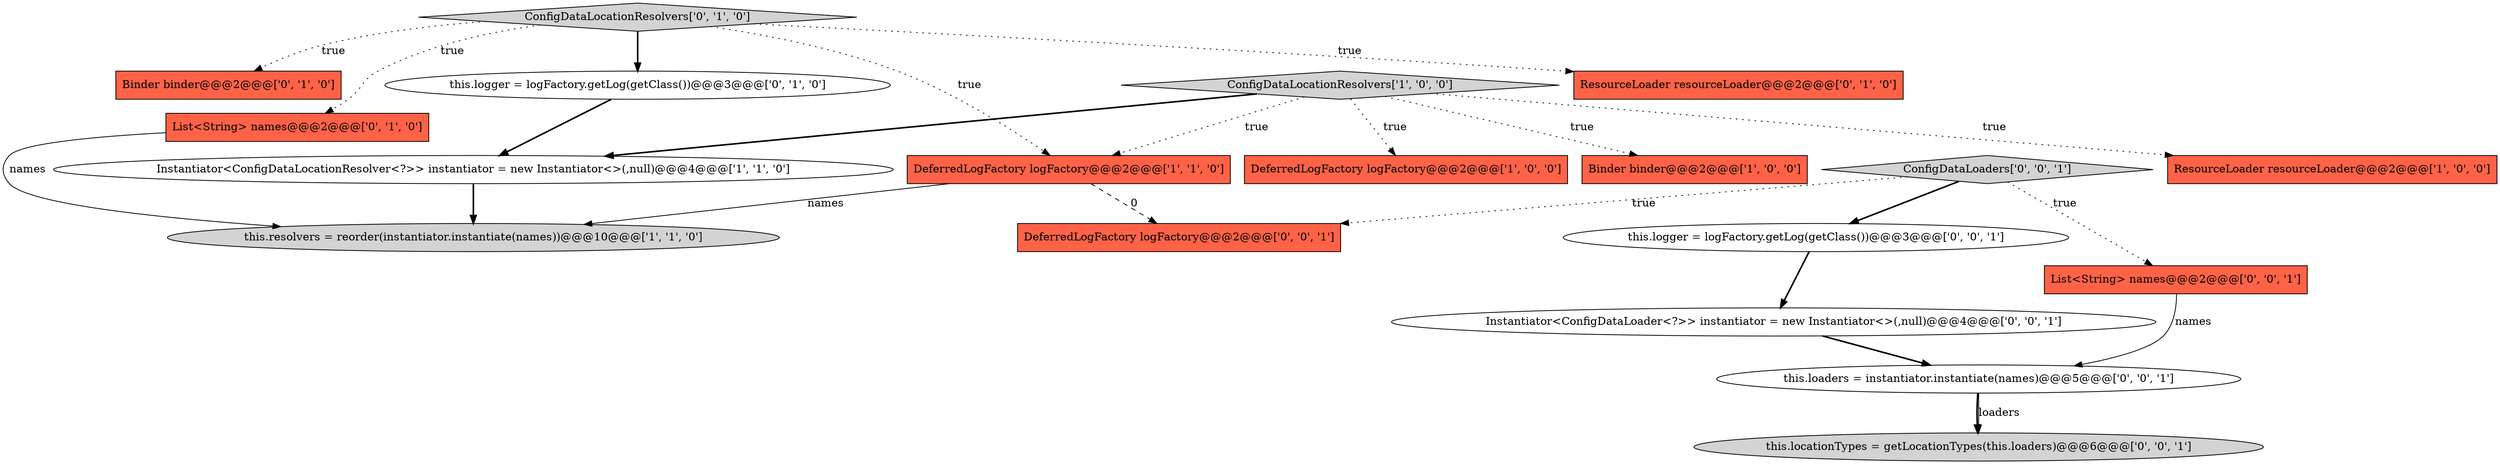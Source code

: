 digraph {
7 [style = filled, label = "Binder binder@@@2@@@['0', '1', '0']", fillcolor = tomato, shape = box image = "AAA0AAABBB2BBB"];
14 [style = filled, label = "Instantiator<ConfigDataLoader<?>> instantiator = new Instantiator<>(,null)@@@4@@@['0', '0', '1']", fillcolor = white, shape = ellipse image = "AAA0AAABBB3BBB"];
16 [style = filled, label = "List<String> names@@@2@@@['0', '0', '1']", fillcolor = tomato, shape = box image = "AAA0AAABBB3BBB"];
17 [style = filled, label = "this.logger = logFactory.getLog(getClass())@@@3@@@['0', '0', '1']", fillcolor = white, shape = ellipse image = "AAA0AAABBB3BBB"];
18 [style = filled, label = "DeferredLogFactory logFactory@@@2@@@['0', '0', '1']", fillcolor = tomato, shape = box image = "AAA0AAABBB3BBB"];
13 [style = filled, label = "ConfigDataLoaders['0', '0', '1']", fillcolor = lightgray, shape = diamond image = "AAA0AAABBB3BBB"];
10 [style = filled, label = "List<String> names@@@2@@@['0', '1', '0']", fillcolor = tomato, shape = box image = "AAA0AAABBB2BBB"];
12 [style = filled, label = "this.locationTypes = getLocationTypes(this.loaders)@@@6@@@['0', '0', '1']", fillcolor = lightgray, shape = ellipse image = "AAA0AAABBB3BBB"];
2 [style = filled, label = "this.resolvers = reorder(instantiator.instantiate(names))@@@10@@@['1', '1', '0']", fillcolor = lightgray, shape = ellipse image = "AAA0AAABBB1BBB"];
15 [style = filled, label = "this.loaders = instantiator.instantiate(names)@@@5@@@['0', '0', '1']", fillcolor = white, shape = ellipse image = "AAA0AAABBB3BBB"];
6 [style = filled, label = "Instantiator<ConfigDataLocationResolver<?>> instantiator = new Instantiator<>(,null)@@@4@@@['1', '1', '0']", fillcolor = white, shape = ellipse image = "AAA0AAABBB1BBB"];
0 [style = filled, label = "DeferredLogFactory logFactory@@@2@@@['1', '0', '0']", fillcolor = tomato, shape = box image = "AAA0AAABBB1BBB"];
3 [style = filled, label = "ConfigDataLocationResolvers['1', '0', '0']", fillcolor = lightgray, shape = diamond image = "AAA0AAABBB1BBB"];
11 [style = filled, label = "ConfigDataLocationResolvers['0', '1', '0']", fillcolor = lightgray, shape = diamond image = "AAA0AAABBB2BBB"];
8 [style = filled, label = "this.logger = logFactory.getLog(getClass())@@@3@@@['0', '1', '0']", fillcolor = white, shape = ellipse image = "AAA1AAABBB2BBB"];
9 [style = filled, label = "ResourceLoader resourceLoader@@@2@@@['0', '1', '0']", fillcolor = tomato, shape = box image = "AAA0AAABBB2BBB"];
4 [style = filled, label = "Binder binder@@@2@@@['1', '0', '0']", fillcolor = tomato, shape = box image = "AAA0AAABBB1BBB"];
5 [style = filled, label = "DeferredLogFactory logFactory@@@2@@@['1', '1', '0']", fillcolor = tomato, shape = box image = "AAA0AAABBB1BBB"];
1 [style = filled, label = "ResourceLoader resourceLoader@@@2@@@['1', '0', '0']", fillcolor = tomato, shape = box image = "AAA0AAABBB1BBB"];
16->15 [style = solid, label="names"];
11->9 [style = dotted, label="true"];
10->2 [style = solid, label="names"];
11->10 [style = dotted, label="true"];
3->1 [style = dotted, label="true"];
13->17 [style = bold, label=""];
15->12 [style = bold, label=""];
15->12 [style = solid, label="loaders"];
13->16 [style = dotted, label="true"];
17->14 [style = bold, label=""];
11->7 [style = dotted, label="true"];
8->6 [style = bold, label=""];
5->18 [style = dashed, label="0"];
6->2 [style = bold, label=""];
3->6 [style = bold, label=""];
3->0 [style = dotted, label="true"];
13->18 [style = dotted, label="true"];
3->4 [style = dotted, label="true"];
11->8 [style = bold, label=""];
5->2 [style = solid, label="names"];
14->15 [style = bold, label=""];
3->5 [style = dotted, label="true"];
11->5 [style = dotted, label="true"];
}
